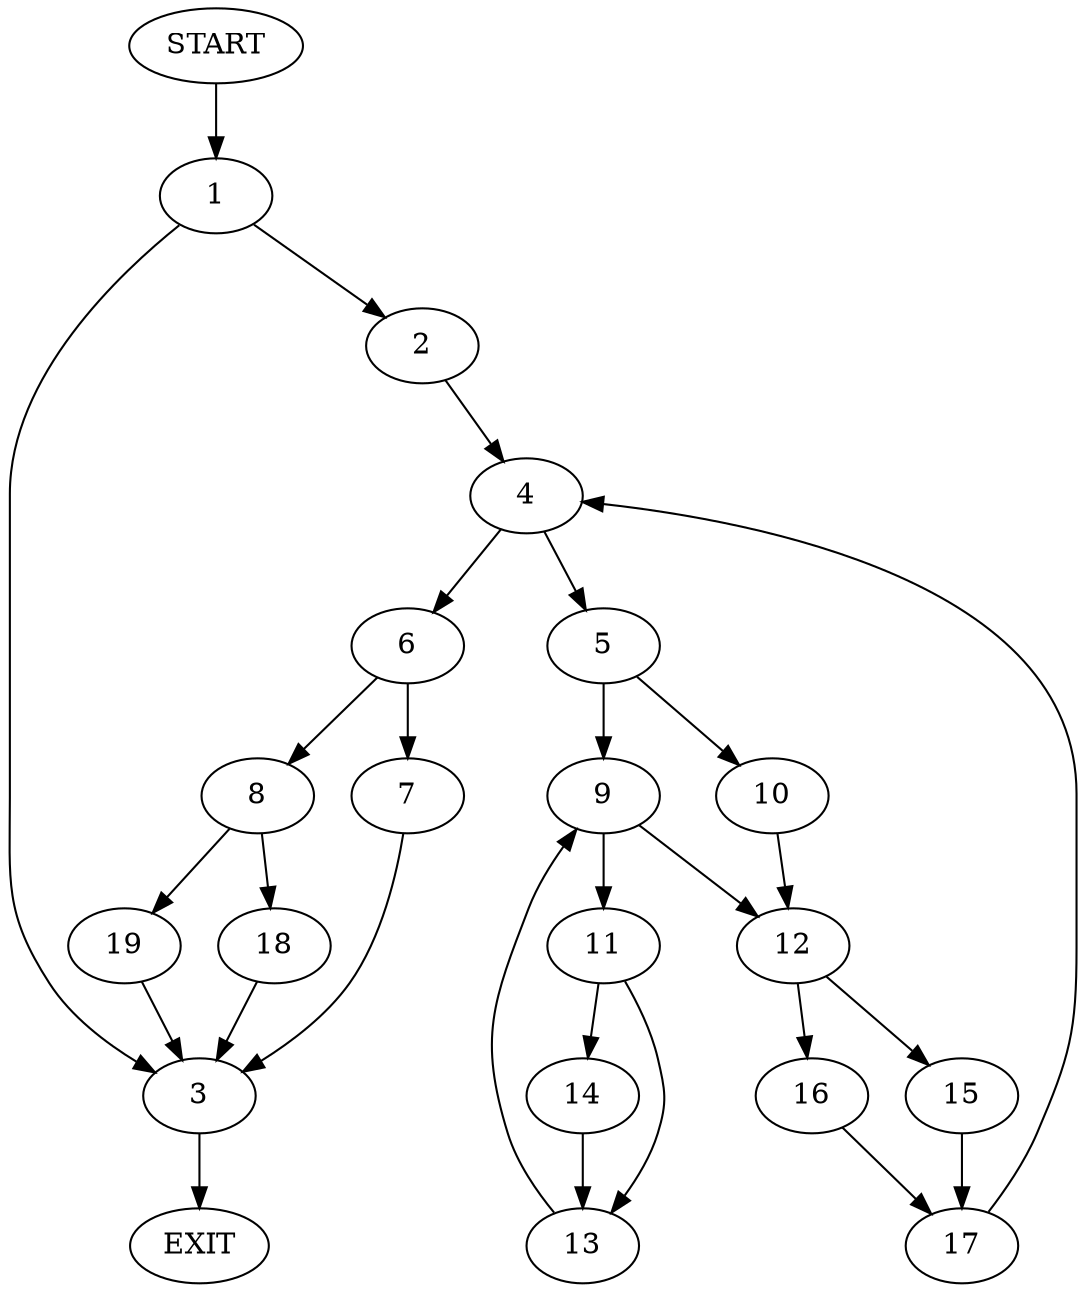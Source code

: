 digraph {
0 [label="START"]
20 [label="EXIT"]
0 -> 1
1 -> 2
1 -> 3
2 -> 4
3 -> 20
4 -> 5
4 -> 6
6 -> 7
6 -> 8
5 -> 9
5 -> 10
9 -> 11
9 -> 12
10 -> 12
11 -> 13
11 -> 14
12 -> 15
12 -> 16
14 -> 13
13 -> 9
16 -> 17
15 -> 17
17 -> 4
8 -> 18
8 -> 19
7 -> 3
19 -> 3
18 -> 3
}
